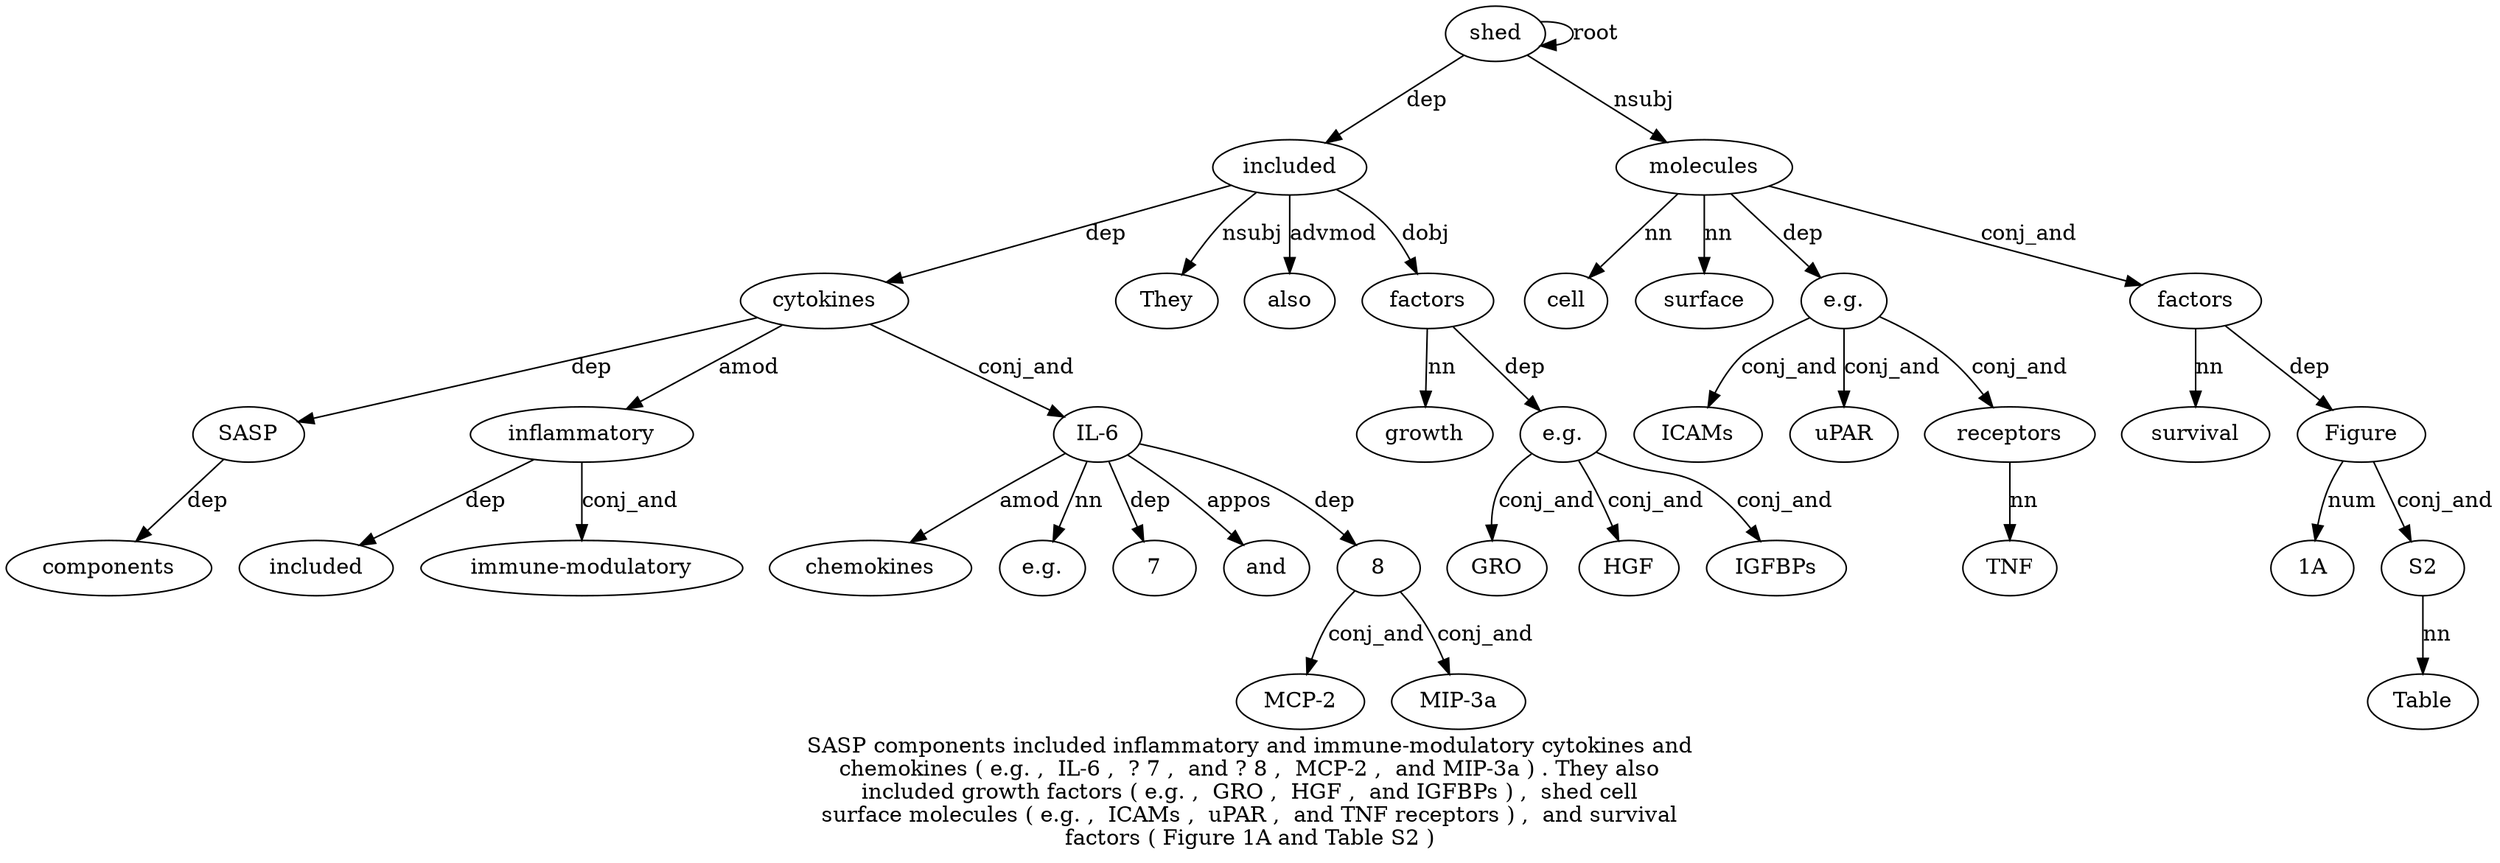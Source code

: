 digraph "SASP components included inflammatory and immune-modulatory cytokines and chemokines ( e.g. ,  IL-6 ,  ? 7 ,  and ? 8 ,  MCP-2 ,  and MIP-3a ) . They also included growth factors ( e.g. ,  GRO ,  HGF ,  and IGFBPs ) ,  shed cell surface molecules ( e.g. ,  ICAMs ,  uPAR ,  and TNF receptors ) ,  and survival factors ( Figure 1A and Table S2 )" {
label="SASP components included inflammatory and immune-modulatory cytokines and
chemokines ( e.g. ,  IL-6 ,  ? 7 ,  and ? 8 ,  MCP-2 ,  and MIP-3a ) . They also
included growth factors ( e.g. ,  GRO ,  HGF ,  and IGFBPs ) ,  shed cell
surface molecules ( e.g. ,  ICAMs ,  uPAR ,  and TNF receptors ) ,  and survival
factors ( Figure 1A and Table S2 )";
cytokines7 [style=filled, fillcolor=white, label=cytokines];
SASP1 [style=filled, fillcolor=white, label=SASP];
cytokines7 -> SASP1  [label=dep];
components2 [style=filled, fillcolor=white, label=components];
SASP1 -> components2  [label=dep];
inflammatory4 [style=filled, fillcolor=white, label=inflammatory];
included3 [style=filled, fillcolor=white, label=included];
inflammatory4 -> included3  [label=dep];
cytokines7 -> inflammatory4  [label=amod];
"immune-modulatory6" [style=filled, fillcolor=white, label="immune-modulatory"];
inflammatory4 -> "immune-modulatory6"  [label=conj_and];
included30 [style=filled, fillcolor=white, label=included];
included30 -> cytokines7  [label=dep];
"IL-613" [style=filled, fillcolor=white, label="IL-6"];
chemokines9 [style=filled, fillcolor=white, label=chemokines];
"IL-613" -> chemokines9  [label=amod];
"e.g.11" [style=filled, fillcolor=white, label="e.g."];
"IL-613" -> "e.g.11"  [label=nn];
cytokines7 -> "IL-613"  [label=conj_and];
716 [style=filled, fillcolor=white, label=7];
"IL-613" -> 716  [label=dep];
and18 [style=filled, fillcolor=white, label=and];
"IL-613" -> and18  [label=appos];
820 [style=filled, fillcolor=white, label=8];
"IL-613" -> 820  [label=dep];
"MCP-2" [style=filled, fillcolor=white, label="MCP-2"];
820 -> "MCP-2"  [label=conj_and];
"MIP-3a25" [style=filled, fillcolor=white, label="MIP-3a"];
820 -> "MIP-3a25"  [label=conj_and];
They28 [style=filled, fillcolor=white, label=They];
included30 -> They28  [label=nsubj];
also29 [style=filled, fillcolor=white, label=also];
included30 -> also29  [label=advmod];
shed44 [style=filled, fillcolor=white, label=shed];
shed44 -> included30  [label=dep];
factors32 [style=filled, fillcolor=white, label=factors];
growth31 [style=filled, fillcolor=white, label=growth];
factors32 -> growth31  [label=nn];
included30 -> factors32  [label=dobj];
"e.g.34" [style=filled, fillcolor=white, label="e.g."];
factors32 -> "e.g.34"  [label=dep];
GRO36 [style=filled, fillcolor=white, label=GRO];
"e.g.34" -> GRO36  [label=conj_and];
HGF38 [style=filled, fillcolor=white, label=HGF];
"e.g.34" -> HGF38  [label=conj_and];
IGFBPs41 [style=filled, fillcolor=white, label=IGFBPs];
"e.g.34" -> IGFBPs41  [label=conj_and];
shed44 -> shed44  [label=root];
molecules47 [style=filled, fillcolor=white, label=molecules];
cell45 [style=filled, fillcolor=white, label=cell];
molecules47 -> cell45  [label=nn];
surface46 [style=filled, fillcolor=white, label=surface];
molecules47 -> surface46  [label=nn];
shed44 -> molecules47  [label=nsubj];
"e.g.49" [style=filled, fillcolor=white, label="e.g."];
molecules47 -> "e.g.49"  [label=dep];
ICAMs51 [style=filled, fillcolor=white, label=ICAMs];
"e.g.49" -> ICAMs51  [label=conj_and];
uPAR53 [style=filled, fillcolor=white, label=uPAR];
"e.g.49" -> uPAR53  [label=conj_and];
receptors57 [style=filled, fillcolor=white, label=receptors];
TNF56 [style=filled, fillcolor=white, label=TNF];
receptors57 -> TNF56  [label=nn];
"e.g.49" -> receptors57  [label=conj_and];
factors62 [style=filled, fillcolor=white, label=factors];
survival61 [style=filled, fillcolor=white, label=survival];
factors62 -> survival61  [label=nn];
molecules47 -> factors62  [label=conj_and];
Figure64 [style=filled, fillcolor=white, label=Figure];
factors62 -> Figure64  [label=dep];
"1A65" [style=filled, fillcolor=white, label="1A"];
Figure64 -> "1A65"  [label=num];
S268 [style=filled, fillcolor=white, label=S2];
Table67 [style=filled, fillcolor=white, label=Table];
S268 -> Table67  [label=nn];
Figure64 -> S268  [label=conj_and];
}
